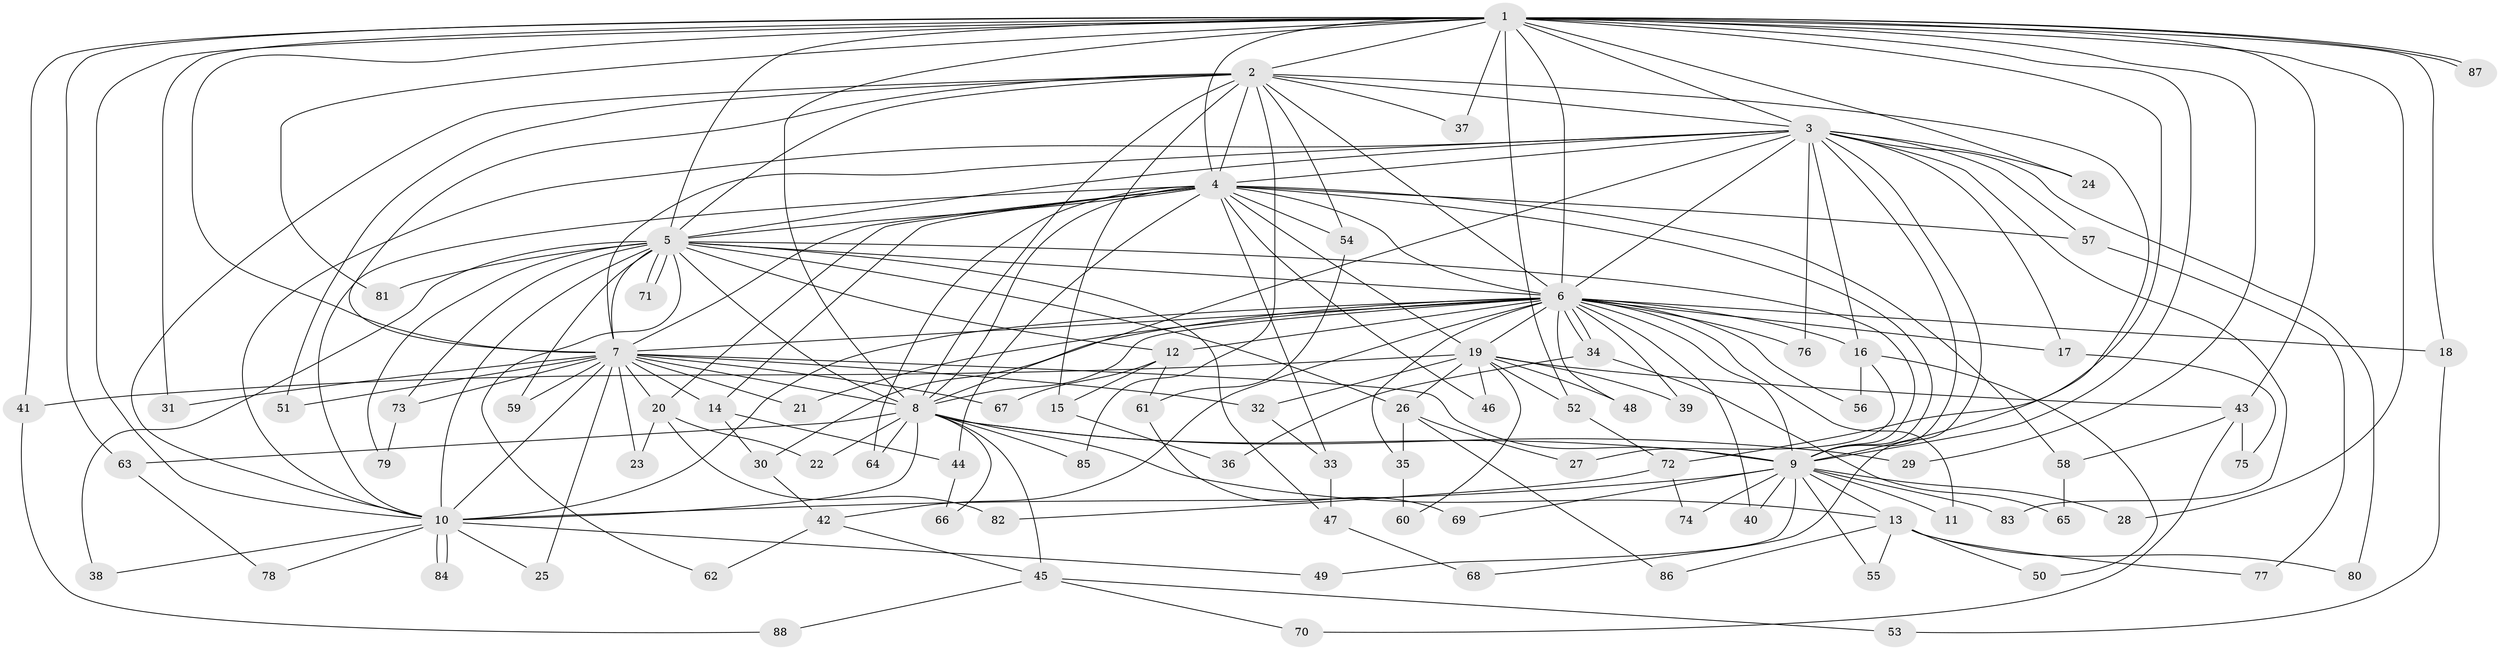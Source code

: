 // coarse degree distribution, {18: 0.02857142857142857, 11: 0.02857142857142857, 24: 0.02857142857142857, 12: 0.02857142857142857, 14: 0.02857142857142857, 13: 0.02857142857142857, 10: 0.05714285714285714, 1: 0.05714285714285714, 5: 0.05714285714285714, 3: 0.08571428571428572, 2: 0.42857142857142855, 7: 0.02857142857142857, 4: 0.08571428571428572, 6: 0.02857142857142857}
// Generated by graph-tools (version 1.1) at 2025/17/03/04/25 18:17:26]
// undirected, 88 vertices, 201 edges
graph export_dot {
graph [start="1"]
  node [color=gray90,style=filled];
  1;
  2;
  3;
  4;
  5;
  6;
  7;
  8;
  9;
  10;
  11;
  12;
  13;
  14;
  15;
  16;
  17;
  18;
  19;
  20;
  21;
  22;
  23;
  24;
  25;
  26;
  27;
  28;
  29;
  30;
  31;
  32;
  33;
  34;
  35;
  36;
  37;
  38;
  39;
  40;
  41;
  42;
  43;
  44;
  45;
  46;
  47;
  48;
  49;
  50;
  51;
  52;
  53;
  54;
  55;
  56;
  57;
  58;
  59;
  60;
  61;
  62;
  63;
  64;
  65;
  66;
  67;
  68;
  69;
  70;
  71;
  72;
  73;
  74;
  75;
  76;
  77;
  78;
  79;
  80;
  81;
  82;
  83;
  84;
  85;
  86;
  87;
  88;
  1 -- 2;
  1 -- 3;
  1 -- 4;
  1 -- 5;
  1 -- 6;
  1 -- 7;
  1 -- 8;
  1 -- 9;
  1 -- 10;
  1 -- 18;
  1 -- 24;
  1 -- 28;
  1 -- 29;
  1 -- 31;
  1 -- 37;
  1 -- 41;
  1 -- 43;
  1 -- 52;
  1 -- 63;
  1 -- 72;
  1 -- 81;
  1 -- 87;
  1 -- 87;
  2 -- 3;
  2 -- 4;
  2 -- 5;
  2 -- 6;
  2 -- 7;
  2 -- 8;
  2 -- 9;
  2 -- 10;
  2 -- 15;
  2 -- 37;
  2 -- 51;
  2 -- 54;
  2 -- 85;
  3 -- 4;
  3 -- 5;
  3 -- 6;
  3 -- 7;
  3 -- 8;
  3 -- 9;
  3 -- 10;
  3 -- 16;
  3 -- 17;
  3 -- 24;
  3 -- 57;
  3 -- 68;
  3 -- 76;
  3 -- 80;
  3 -- 83;
  4 -- 5;
  4 -- 6;
  4 -- 7;
  4 -- 8;
  4 -- 9;
  4 -- 10;
  4 -- 14;
  4 -- 19;
  4 -- 20;
  4 -- 33;
  4 -- 44;
  4 -- 46;
  4 -- 54;
  4 -- 57;
  4 -- 58;
  4 -- 64;
  5 -- 6;
  5 -- 7;
  5 -- 8;
  5 -- 9;
  5 -- 10;
  5 -- 12;
  5 -- 26;
  5 -- 38;
  5 -- 47;
  5 -- 59;
  5 -- 62;
  5 -- 71;
  5 -- 71;
  5 -- 73;
  5 -- 79;
  5 -- 81;
  6 -- 7;
  6 -- 8;
  6 -- 9;
  6 -- 10;
  6 -- 11;
  6 -- 12;
  6 -- 16;
  6 -- 17;
  6 -- 18;
  6 -- 19;
  6 -- 21;
  6 -- 30;
  6 -- 34;
  6 -- 34;
  6 -- 35;
  6 -- 39;
  6 -- 40;
  6 -- 42;
  6 -- 48;
  6 -- 56;
  6 -- 76;
  7 -- 8;
  7 -- 9;
  7 -- 10;
  7 -- 14;
  7 -- 20;
  7 -- 21;
  7 -- 23;
  7 -- 25;
  7 -- 31;
  7 -- 32;
  7 -- 51;
  7 -- 59;
  7 -- 67;
  7 -- 73;
  8 -- 9;
  8 -- 10;
  8 -- 13;
  8 -- 22;
  8 -- 29;
  8 -- 45;
  8 -- 63;
  8 -- 64;
  8 -- 66;
  8 -- 85;
  9 -- 10;
  9 -- 11;
  9 -- 13;
  9 -- 28;
  9 -- 40;
  9 -- 49;
  9 -- 55;
  9 -- 69;
  9 -- 74;
  9 -- 83;
  10 -- 25;
  10 -- 38;
  10 -- 49;
  10 -- 78;
  10 -- 84;
  10 -- 84;
  12 -- 15;
  12 -- 61;
  12 -- 67;
  13 -- 50;
  13 -- 55;
  13 -- 77;
  13 -- 80;
  13 -- 86;
  14 -- 30;
  14 -- 44;
  15 -- 36;
  16 -- 27;
  16 -- 50;
  16 -- 56;
  17 -- 75;
  18 -- 53;
  19 -- 26;
  19 -- 32;
  19 -- 39;
  19 -- 41;
  19 -- 43;
  19 -- 46;
  19 -- 48;
  19 -- 52;
  19 -- 60;
  20 -- 22;
  20 -- 23;
  20 -- 82;
  26 -- 27;
  26 -- 35;
  26 -- 86;
  30 -- 42;
  32 -- 33;
  33 -- 47;
  34 -- 36;
  34 -- 65;
  35 -- 60;
  41 -- 88;
  42 -- 45;
  42 -- 62;
  43 -- 58;
  43 -- 70;
  43 -- 75;
  44 -- 66;
  45 -- 53;
  45 -- 70;
  45 -- 88;
  47 -- 68;
  52 -- 72;
  54 -- 61;
  57 -- 77;
  58 -- 65;
  61 -- 69;
  63 -- 78;
  72 -- 74;
  72 -- 82;
  73 -- 79;
}
